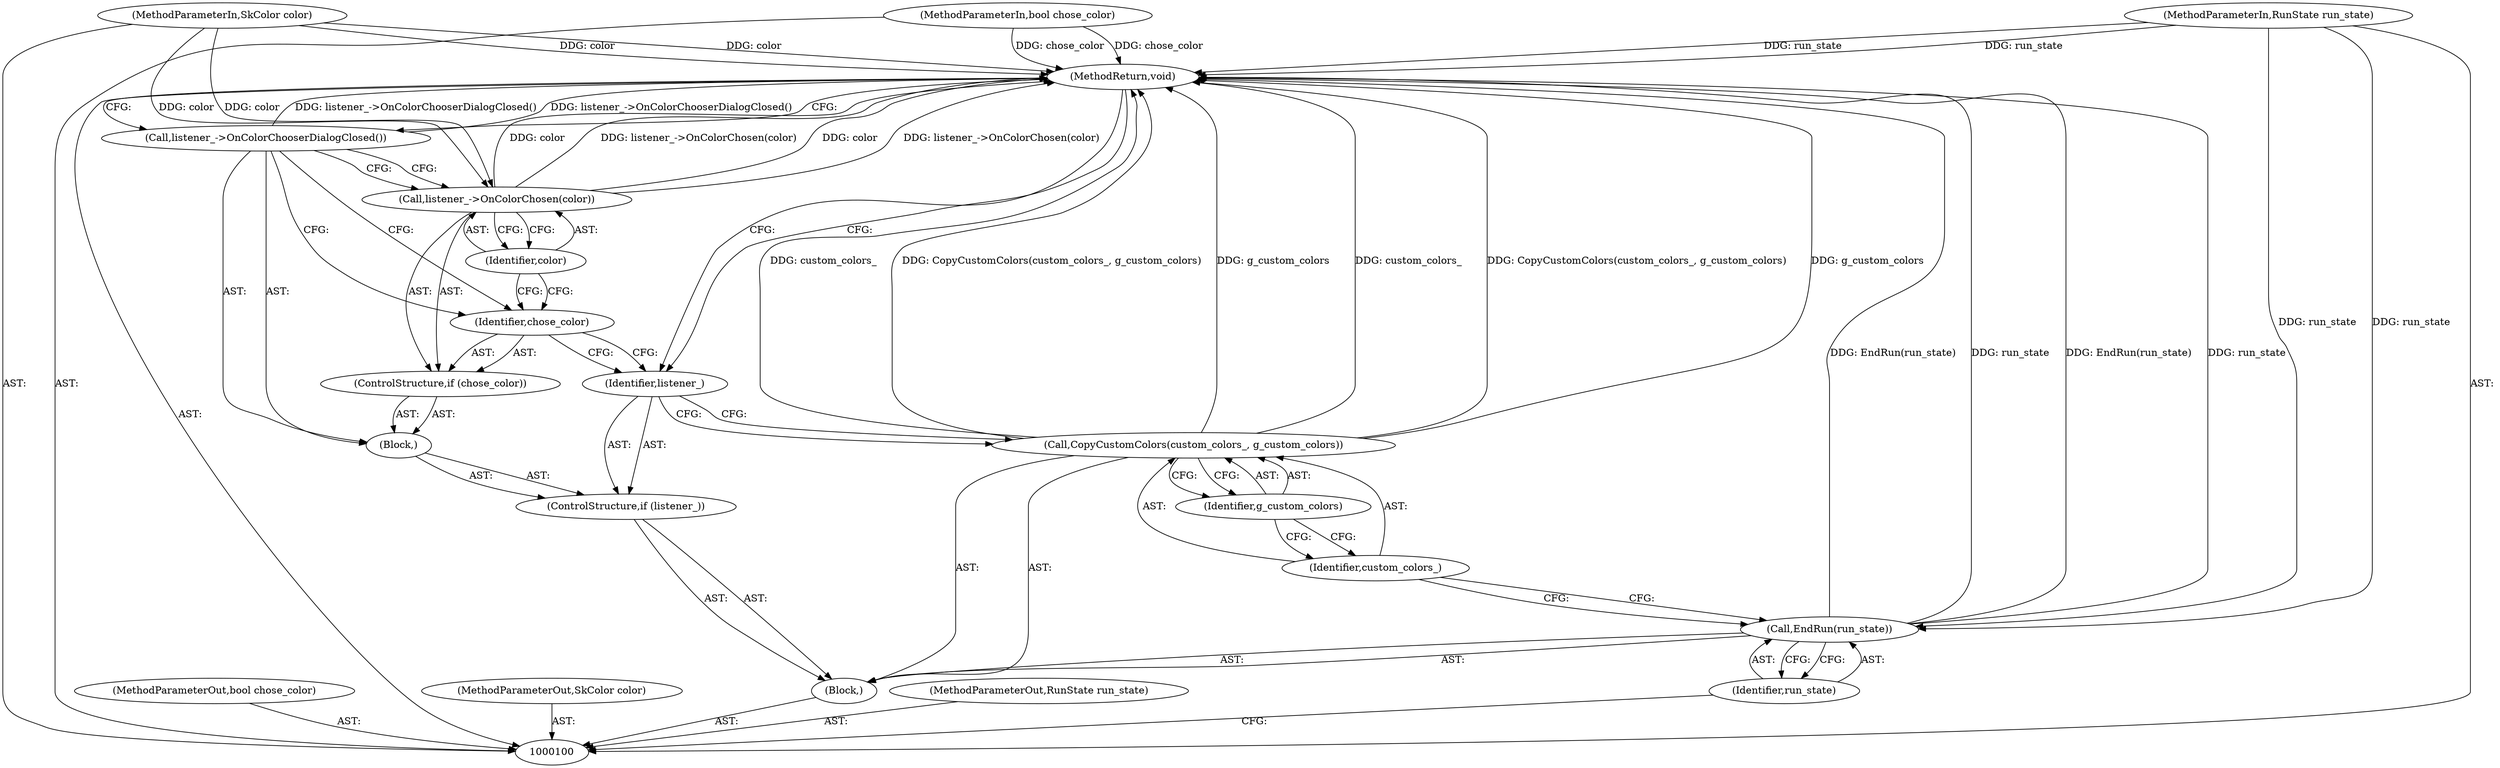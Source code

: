 digraph "0_Chrome_5ecc8d42ff888ff8b459df566208e7e01a3be5ba" {
"1000118" [label="(MethodReturn,void)"];
"1000101" [label="(MethodParameterIn,bool chose_color)"];
"1000141" [label="(MethodParameterOut,bool chose_color)"];
"1000102" [label="(MethodParameterIn,SkColor color)"];
"1000142" [label="(MethodParameterOut,SkColor color)"];
"1000103" [label="(MethodParameterIn,RunState run_state)"];
"1000143" [label="(MethodParameterOut,RunState run_state)"];
"1000104" [label="(Block,)"];
"1000106" [label="(Identifier,run_state)"];
"1000105" [label="(Call,EndRun(run_state))"];
"1000108" [label="(Identifier,custom_colors_)"];
"1000107" [label="(Call,CopyCustomColors(custom_colors_, g_custom_colors))"];
"1000109" [label="(Identifier,g_custom_colors)"];
"1000112" [label="(Block,)"];
"1000110" [label="(ControlStructure,if (listener_))"];
"1000111" [label="(Identifier,listener_)"];
"1000113" [label="(ControlStructure,if (chose_color))"];
"1000114" [label="(Identifier,chose_color)"];
"1000116" [label="(Identifier,color)"];
"1000115" [label="(Call,listener_->OnColorChosen(color))"];
"1000117" [label="(Call,listener_->OnColorChooserDialogClosed())"];
"1000118" -> "1000100"  [label="AST: "];
"1000118" -> "1000117"  [label="CFG: "];
"1000118" -> "1000111"  [label="CFG: "];
"1000117" -> "1000118"  [label="DDG: listener_->OnColorChooserDialogClosed()"];
"1000107" -> "1000118"  [label="DDG: custom_colors_"];
"1000107" -> "1000118"  [label="DDG: CopyCustomColors(custom_colors_, g_custom_colors)"];
"1000107" -> "1000118"  [label="DDG: g_custom_colors"];
"1000105" -> "1000118"  [label="DDG: EndRun(run_state)"];
"1000105" -> "1000118"  [label="DDG: run_state"];
"1000103" -> "1000118"  [label="DDG: run_state"];
"1000115" -> "1000118"  [label="DDG: listener_->OnColorChosen(color)"];
"1000115" -> "1000118"  [label="DDG: color"];
"1000102" -> "1000118"  [label="DDG: color"];
"1000101" -> "1000118"  [label="DDG: chose_color"];
"1000101" -> "1000100"  [label="AST: "];
"1000101" -> "1000118"  [label="DDG: chose_color"];
"1000141" -> "1000100"  [label="AST: "];
"1000102" -> "1000100"  [label="AST: "];
"1000102" -> "1000118"  [label="DDG: color"];
"1000102" -> "1000115"  [label="DDG: color"];
"1000142" -> "1000100"  [label="AST: "];
"1000103" -> "1000100"  [label="AST: "];
"1000103" -> "1000118"  [label="DDG: run_state"];
"1000103" -> "1000105"  [label="DDG: run_state"];
"1000143" -> "1000100"  [label="AST: "];
"1000104" -> "1000100"  [label="AST: "];
"1000105" -> "1000104"  [label="AST: "];
"1000107" -> "1000104"  [label="AST: "];
"1000110" -> "1000104"  [label="AST: "];
"1000106" -> "1000105"  [label="AST: "];
"1000106" -> "1000100"  [label="CFG: "];
"1000105" -> "1000106"  [label="CFG: "];
"1000105" -> "1000104"  [label="AST: "];
"1000105" -> "1000106"  [label="CFG: "];
"1000106" -> "1000105"  [label="AST: "];
"1000108" -> "1000105"  [label="CFG: "];
"1000105" -> "1000118"  [label="DDG: EndRun(run_state)"];
"1000105" -> "1000118"  [label="DDG: run_state"];
"1000103" -> "1000105"  [label="DDG: run_state"];
"1000108" -> "1000107"  [label="AST: "];
"1000108" -> "1000105"  [label="CFG: "];
"1000109" -> "1000108"  [label="CFG: "];
"1000107" -> "1000104"  [label="AST: "];
"1000107" -> "1000109"  [label="CFG: "];
"1000108" -> "1000107"  [label="AST: "];
"1000109" -> "1000107"  [label="AST: "];
"1000111" -> "1000107"  [label="CFG: "];
"1000107" -> "1000118"  [label="DDG: custom_colors_"];
"1000107" -> "1000118"  [label="DDG: CopyCustomColors(custom_colors_, g_custom_colors)"];
"1000107" -> "1000118"  [label="DDG: g_custom_colors"];
"1000109" -> "1000107"  [label="AST: "];
"1000109" -> "1000108"  [label="CFG: "];
"1000107" -> "1000109"  [label="CFG: "];
"1000112" -> "1000110"  [label="AST: "];
"1000113" -> "1000112"  [label="AST: "];
"1000117" -> "1000112"  [label="AST: "];
"1000110" -> "1000104"  [label="AST: "];
"1000111" -> "1000110"  [label="AST: "];
"1000112" -> "1000110"  [label="AST: "];
"1000111" -> "1000110"  [label="AST: "];
"1000111" -> "1000107"  [label="CFG: "];
"1000114" -> "1000111"  [label="CFG: "];
"1000118" -> "1000111"  [label="CFG: "];
"1000113" -> "1000112"  [label="AST: "];
"1000114" -> "1000113"  [label="AST: "];
"1000115" -> "1000113"  [label="AST: "];
"1000114" -> "1000113"  [label="AST: "];
"1000114" -> "1000111"  [label="CFG: "];
"1000116" -> "1000114"  [label="CFG: "];
"1000117" -> "1000114"  [label="CFG: "];
"1000116" -> "1000115"  [label="AST: "];
"1000116" -> "1000114"  [label="CFG: "];
"1000115" -> "1000116"  [label="CFG: "];
"1000115" -> "1000113"  [label="AST: "];
"1000115" -> "1000116"  [label="CFG: "];
"1000116" -> "1000115"  [label="AST: "];
"1000117" -> "1000115"  [label="CFG: "];
"1000115" -> "1000118"  [label="DDG: listener_->OnColorChosen(color)"];
"1000115" -> "1000118"  [label="DDG: color"];
"1000102" -> "1000115"  [label="DDG: color"];
"1000117" -> "1000112"  [label="AST: "];
"1000117" -> "1000115"  [label="CFG: "];
"1000117" -> "1000114"  [label="CFG: "];
"1000118" -> "1000117"  [label="CFG: "];
"1000117" -> "1000118"  [label="DDG: listener_->OnColorChooserDialogClosed()"];
}
